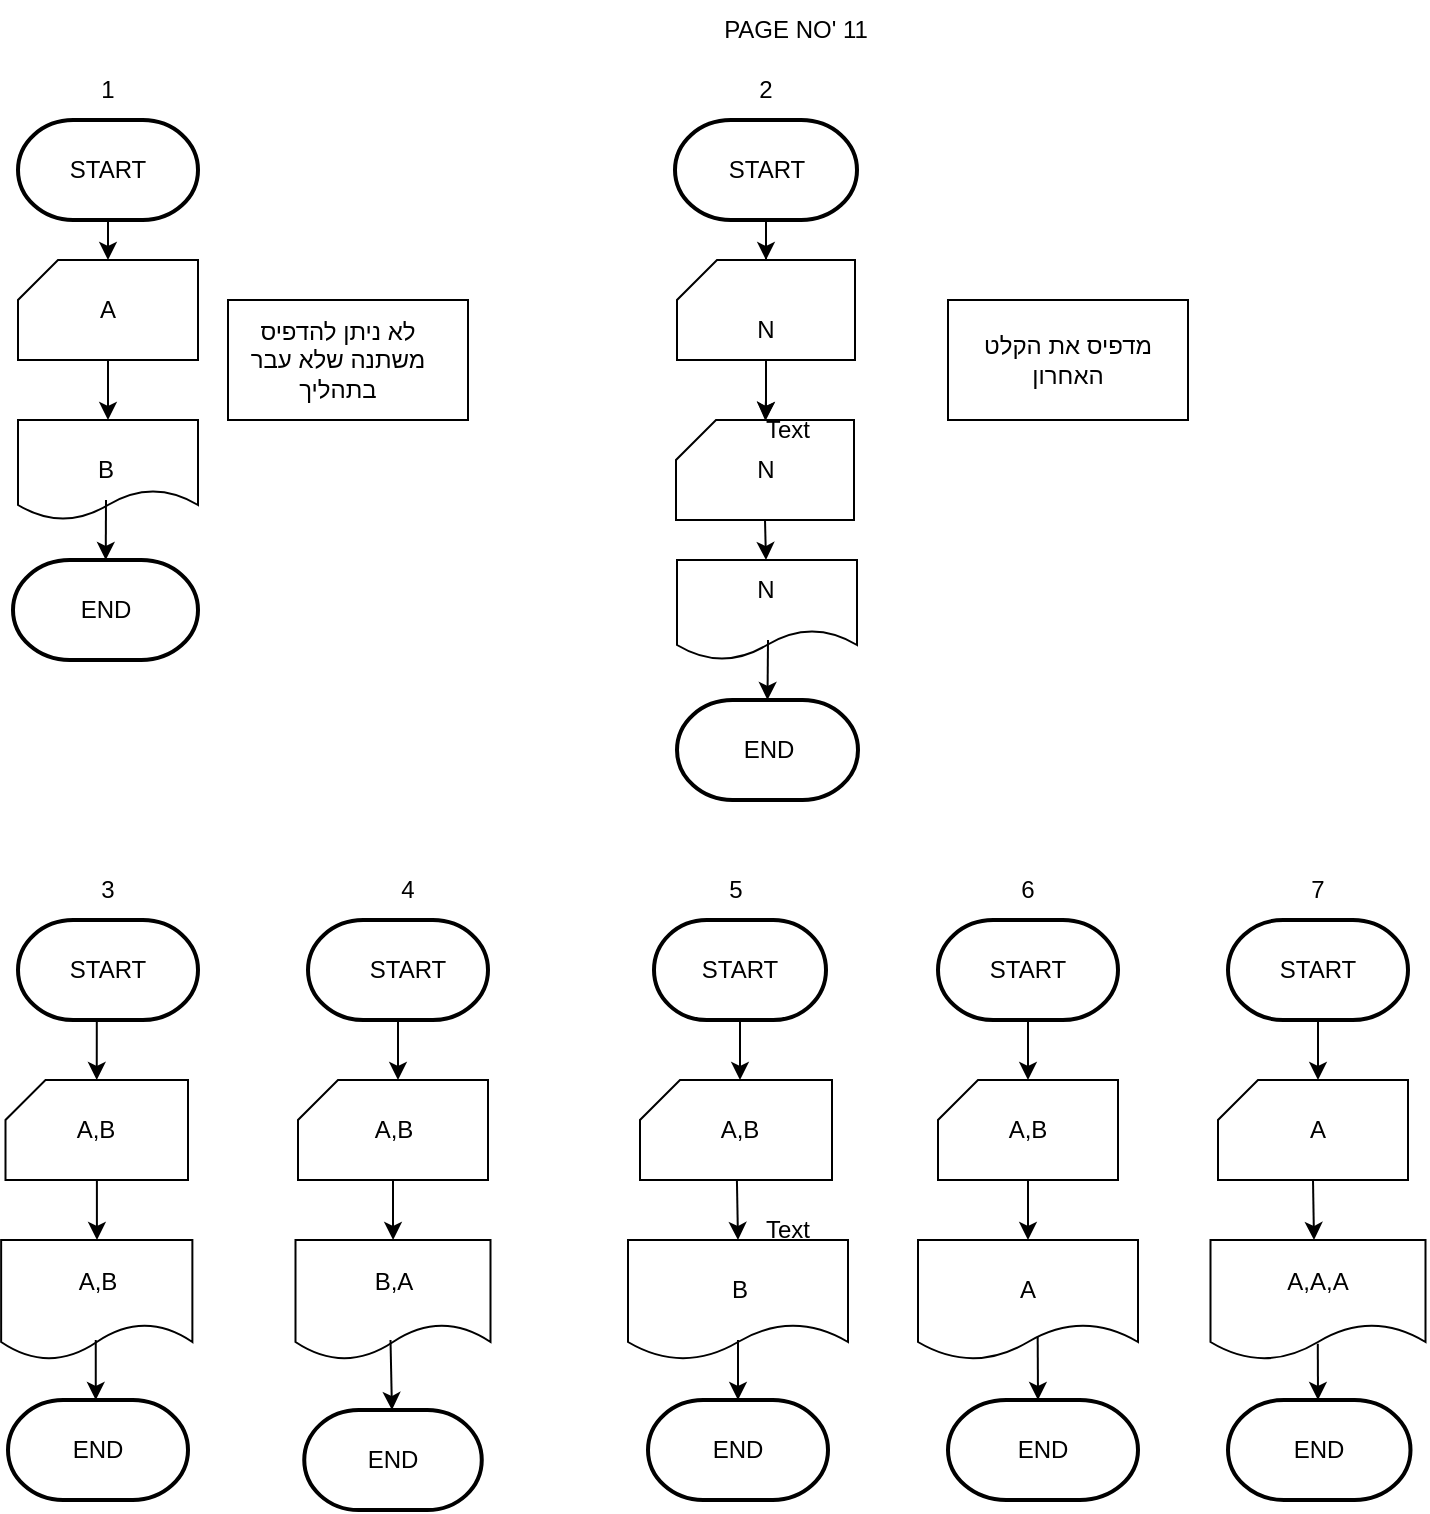 <mxfile version="23.1.5" type="device" pages="3">
  <diagram name="‫עמוד-1‬" id="QNgHDfVK8l5VIxsAfL9u">
    <mxGraphModel dx="871" dy="436" grid="1" gridSize="10" guides="1" tooltips="1" connect="1" arrows="1" fold="1" page="1" pageScale="1" pageWidth="827" pageHeight="1169" math="0" shadow="0">
      <root>
        <mxCell id="0" />
        <mxCell id="1" parent="0" />
        <mxCell id="CfhLjTy5b4d9MJaxwiPf-1" value="START" style="strokeWidth=2;html=1;shape=mxgraph.flowchart.terminator;whiteSpace=wrap;" parent="1" vertex="1">
          <mxGeometry x="25" y="70" width="90" height="50" as="geometry" />
        </mxCell>
        <mxCell id="CfhLjTy5b4d9MJaxwiPf-2" value="" style="verticalLabelPosition=bottom;verticalAlign=top;html=1;shape=card;whiteSpace=wrap;size=20;arcSize=12;" parent="1" vertex="1">
          <mxGeometry x="25" y="140" width="90" height="50" as="geometry" />
        </mxCell>
        <mxCell id="CfhLjTy5b4d9MJaxwiPf-4" value="A" style="text;html=1;align=center;verticalAlign=middle;whiteSpace=wrap;rounded=0;" parent="1" vertex="1">
          <mxGeometry x="40" y="150" width="60" height="30" as="geometry" />
        </mxCell>
        <mxCell id="CfhLjTy5b4d9MJaxwiPf-5" value="PAGE NO&#39; 11" style="text;html=1;align=center;verticalAlign=middle;whiteSpace=wrap;rounded=0;" parent="1" vertex="1">
          <mxGeometry x="369" y="10" width="90" height="30" as="geometry" />
        </mxCell>
        <mxCell id="CfhLjTy5b4d9MJaxwiPf-6" value="1" style="text;html=1;align=center;verticalAlign=middle;whiteSpace=wrap;rounded=0;" parent="1" vertex="1">
          <mxGeometry x="40" y="40" width="60" height="30" as="geometry" />
        </mxCell>
        <mxCell id="CfhLjTy5b4d9MJaxwiPf-11" value="B" style="text;html=1;align=center;verticalAlign=middle;whiteSpace=wrap;rounded=0;" parent="1" vertex="1">
          <mxGeometry x="40" y="230" width="60" height="30" as="geometry" />
        </mxCell>
        <mxCell id="CfhLjTy5b4d9MJaxwiPf-12" value="" style="strokeWidth=2;html=1;shape=mxgraph.flowchart.terminator;whiteSpace=wrap;" parent="1" vertex="1">
          <mxGeometry x="22.5" y="290" width="92.5" height="50" as="geometry" />
        </mxCell>
        <mxCell id="CfhLjTy5b4d9MJaxwiPf-13" value="END" style="text;html=1;align=center;verticalAlign=middle;whiteSpace=wrap;rounded=0;" parent="1" vertex="1">
          <mxGeometry x="38.75" y="300" width="60" height="30" as="geometry" />
        </mxCell>
        <mxCell id="CfhLjTy5b4d9MJaxwiPf-19" value="" style="shape=document;whiteSpace=wrap;html=1;boundedLbl=1;" parent="1" vertex="1">
          <mxGeometry x="25" y="220" width="90" height="50" as="geometry" />
        </mxCell>
        <mxCell id="CfhLjTy5b4d9MJaxwiPf-22" value="B" style="text;html=1;align=center;verticalAlign=middle;whiteSpace=wrap;rounded=0;" parent="1" vertex="1">
          <mxGeometry x="38.75" y="230" width="60" height="30" as="geometry" />
        </mxCell>
        <mxCell id="CfhLjTy5b4d9MJaxwiPf-23" value="" style="rounded=0;whiteSpace=wrap;html=1;" parent="1" vertex="1">
          <mxGeometry x="130" y="160" width="120" height="60" as="geometry" />
        </mxCell>
        <mxCell id="CfhLjTy5b4d9MJaxwiPf-24" value="לא ניתן להדפיס משתנה שלא עבר בתהליך" style="text;html=1;align=center;verticalAlign=middle;whiteSpace=wrap;rounded=0;" parent="1" vertex="1">
          <mxGeometry x="130" y="160" width="110" height="60" as="geometry" />
        </mxCell>
        <mxCell id="CfhLjTy5b4d9MJaxwiPf-25" value="2" style="text;html=1;align=center;verticalAlign=middle;whiteSpace=wrap;rounded=0;" parent="1" vertex="1">
          <mxGeometry x="369" y="40" width="60" height="30" as="geometry" />
        </mxCell>
        <mxCell id="CfhLjTy5b4d9MJaxwiPf-27" style="edgeStyle=orthogonalEdgeStyle;rounded=0;orthogonalLoop=1;jettySize=auto;html=1;exitX=0.5;exitY=1;exitDx=0;exitDy=0;exitPerimeter=0;" parent="1" source="CfhLjTy5b4d9MJaxwiPf-26" target="CfhLjTy5b4d9MJaxwiPf-28" edge="1">
          <mxGeometry relative="1" as="geometry">
            <mxPoint x="399" y="140" as="targetPoint" />
          </mxGeometry>
        </mxCell>
        <mxCell id="CfhLjTy5b4d9MJaxwiPf-26" value="START" style="strokeWidth=2;html=1;shape=mxgraph.flowchart.terminator;whiteSpace=wrap;" parent="1" vertex="1">
          <mxGeometry x="353.5" y="70" width="91" height="50" as="geometry" />
        </mxCell>
        <mxCell id="CfhLjTy5b4d9MJaxwiPf-31" style="edgeStyle=orthogonalEdgeStyle;rounded=0;orthogonalLoop=1;jettySize=auto;html=1;exitX=0.5;exitY=1;exitDx=0;exitDy=0;exitPerimeter=0;" parent="1" source="CfhLjTy5b4d9MJaxwiPf-28" edge="1">
          <mxGeometry relative="1" as="geometry">
            <mxPoint x="399" y="220" as="targetPoint" />
          </mxGeometry>
        </mxCell>
        <mxCell id="CfhLjTy5b4d9MJaxwiPf-33" value="" style="edgeStyle=orthogonalEdgeStyle;rounded=0;orthogonalLoop=1;jettySize=auto;html=1;" parent="1" source="CfhLjTy5b4d9MJaxwiPf-28" target="CfhLjTy5b4d9MJaxwiPf-32" edge="1">
          <mxGeometry relative="1" as="geometry" />
        </mxCell>
        <mxCell id="CfhLjTy5b4d9MJaxwiPf-28" value="" style="verticalLabelPosition=bottom;verticalAlign=top;html=1;shape=card;whiteSpace=wrap;size=20;arcSize=12;" parent="1" vertex="1">
          <mxGeometry x="354.5" y="140" width="89" height="50" as="geometry" />
        </mxCell>
        <mxCell id="CfhLjTy5b4d9MJaxwiPf-30" value="N" style="text;html=1;align=center;verticalAlign=middle;whiteSpace=wrap;rounded=0;" parent="1" vertex="1">
          <mxGeometry x="369" y="160" width="60" height="30" as="geometry" />
        </mxCell>
        <mxCell id="CfhLjTy5b4d9MJaxwiPf-37" style="edgeStyle=orthogonalEdgeStyle;rounded=0;orthogonalLoop=1;jettySize=auto;html=1;exitX=0.5;exitY=1;exitDx=0;exitDy=0;exitPerimeter=0;" parent="1" source="CfhLjTy5b4d9MJaxwiPf-32" edge="1">
          <mxGeometry relative="1" as="geometry">
            <mxPoint x="399" y="290" as="targetPoint" />
          </mxGeometry>
        </mxCell>
        <mxCell id="CfhLjTy5b4d9MJaxwiPf-32" value="" style="verticalLabelPosition=bottom;verticalAlign=top;html=1;shape=card;whiteSpace=wrap;size=20;arcSize=12;" parent="1" vertex="1">
          <mxGeometry x="354" y="220" width="89" height="50" as="geometry" />
        </mxCell>
        <mxCell id="CfhLjTy5b4d9MJaxwiPf-35" value="N" style="text;html=1;align=center;verticalAlign=middle;whiteSpace=wrap;rounded=0;" parent="1" vertex="1">
          <mxGeometry x="369" y="230" width="60" height="30" as="geometry" />
        </mxCell>
        <mxCell id="CfhLjTy5b4d9MJaxwiPf-38" value="" style="shape=document;whiteSpace=wrap;html=1;boundedLbl=1;" parent="1" vertex="1">
          <mxGeometry x="354.5" y="290" width="90" height="50" as="geometry" />
        </mxCell>
        <mxCell id="CfhLjTy5b4d9MJaxwiPf-39" value="N" style="text;html=1;align=center;verticalAlign=middle;whiteSpace=wrap;rounded=0;" parent="1" vertex="1">
          <mxGeometry x="368.5" y="290" width="60" height="30" as="geometry" />
        </mxCell>
        <mxCell id="CfhLjTy5b4d9MJaxwiPf-40" value="END" style="strokeWidth=2;html=1;shape=mxgraph.flowchart.terminator;whiteSpace=wrap;" parent="1" vertex="1">
          <mxGeometry x="354.5" y="360" width="90.5" height="50" as="geometry" />
        </mxCell>
        <mxCell id="CfhLjTy5b4d9MJaxwiPf-41" value="Text" style="text;html=1;align=center;verticalAlign=middle;whiteSpace=wrap;rounded=0;" parent="1" vertex="1">
          <mxGeometry x="380" y="210" width="60" height="30" as="geometry" />
        </mxCell>
        <mxCell id="CfhLjTy5b4d9MJaxwiPf-42" value="" style="endArrow=classic;html=1;rounded=0;entryX=0.5;entryY=0;entryDx=0;entryDy=0;entryPerimeter=0;" parent="1" target="CfhLjTy5b4d9MJaxwiPf-40" edge="1">
          <mxGeometry width="50" height="50" relative="1" as="geometry">
            <mxPoint x="400" y="330" as="sourcePoint" />
            <mxPoint x="450" y="280" as="targetPoint" />
          </mxGeometry>
        </mxCell>
        <mxCell id="CfhLjTy5b4d9MJaxwiPf-43" value="מדפיס את הקלט האחרון" style="rounded=0;whiteSpace=wrap;html=1;" parent="1" vertex="1">
          <mxGeometry x="490" y="160" width="120" height="60" as="geometry" />
        </mxCell>
        <mxCell id="CfhLjTy5b4d9MJaxwiPf-45" value="3" style="text;html=1;align=center;verticalAlign=middle;whiteSpace=wrap;rounded=0;" parent="1" vertex="1">
          <mxGeometry x="40" y="440" width="60" height="30" as="geometry" />
        </mxCell>
        <mxCell id="CfhLjTy5b4d9MJaxwiPf-46" value="START" style="strokeWidth=2;html=1;shape=mxgraph.flowchart.terminator;whiteSpace=wrap;" parent="1" vertex="1">
          <mxGeometry x="25" y="470" width="90" height="50" as="geometry" />
        </mxCell>
        <mxCell id="CfhLjTy5b4d9MJaxwiPf-49" value="" style="edgeStyle=orthogonalEdgeStyle;rounded=0;orthogonalLoop=1;jettySize=auto;html=1;" parent="1" source="CfhLjTy5b4d9MJaxwiPf-47" edge="1">
          <mxGeometry relative="1" as="geometry">
            <mxPoint x="64.5" y="630" as="targetPoint" />
          </mxGeometry>
        </mxCell>
        <mxCell id="CfhLjTy5b4d9MJaxwiPf-47" value="" style="verticalLabelPosition=bottom;verticalAlign=top;html=1;shape=card;whiteSpace=wrap;size=20;arcSize=12;" parent="1" vertex="1">
          <mxGeometry x="18.75" y="550" width="91.25" height="50" as="geometry" />
        </mxCell>
        <mxCell id="CfhLjTy5b4d9MJaxwiPf-52" style="edgeStyle=orthogonalEdgeStyle;rounded=0;orthogonalLoop=1;jettySize=auto;html=1;exitX=0.5;exitY=1;exitDx=0;exitDy=0;exitPerimeter=0;entryX=0.5;entryY=0;entryDx=0;entryDy=0;entryPerimeter=0;" parent="1" source="CfhLjTy5b4d9MJaxwiPf-46" target="CfhLjTy5b4d9MJaxwiPf-47" edge="1">
          <mxGeometry relative="1" as="geometry" />
        </mxCell>
        <mxCell id="CfhLjTy5b4d9MJaxwiPf-53" value="A,B" style="text;html=1;align=center;verticalAlign=middle;whiteSpace=wrap;rounded=0;" parent="1" vertex="1">
          <mxGeometry x="34.38" y="560" width="60" height="30" as="geometry" />
        </mxCell>
        <mxCell id="CfhLjTy5b4d9MJaxwiPf-56" value="A,B" style="shape=document;whiteSpace=wrap;html=1;boundedLbl=1;" parent="1" vertex="1">
          <mxGeometry x="16.57" y="630" width="95.62" height="60" as="geometry" />
        </mxCell>
        <mxCell id="CfhLjTy5b4d9MJaxwiPf-57" value="" style="endArrow=classic;html=1;rounded=0;" parent="1" edge="1">
          <mxGeometry width="50" height="50" relative="1" as="geometry">
            <mxPoint x="63.88" y="680" as="sourcePoint" />
            <mxPoint x="63.88" y="710" as="targetPoint" />
          </mxGeometry>
        </mxCell>
        <mxCell id="CfhLjTy5b4d9MJaxwiPf-58" value="" style="strokeWidth=2;html=1;shape=mxgraph.flowchart.terminator;whiteSpace=wrap;" parent="1" vertex="1">
          <mxGeometry x="20" y="710" width="90" height="50" as="geometry" />
        </mxCell>
        <mxCell id="CfhLjTy5b4d9MJaxwiPf-59" value="END" style="text;html=1;align=center;verticalAlign=middle;whiteSpace=wrap;rounded=0;" parent="1" vertex="1">
          <mxGeometry x="35.0" y="720" width="60" height="30" as="geometry" />
        </mxCell>
        <mxCell id="CfhLjTy5b4d9MJaxwiPf-74" value="4" style="text;html=1;align=center;verticalAlign=middle;whiteSpace=wrap;rounded=0;" parent="1" vertex="1">
          <mxGeometry x="190" y="440" width="60" height="30" as="geometry" />
        </mxCell>
        <mxCell id="CfhLjTy5b4d9MJaxwiPf-77" style="edgeStyle=orthogonalEdgeStyle;rounded=0;orthogonalLoop=1;jettySize=auto;html=1;exitX=0.5;exitY=1;exitDx=0;exitDy=0;exitPerimeter=0;" parent="1" source="CfhLjTy5b4d9MJaxwiPf-75" edge="1">
          <mxGeometry relative="1" as="geometry">
            <mxPoint x="215" y="550" as="targetPoint" />
          </mxGeometry>
        </mxCell>
        <mxCell id="CfhLjTy5b4d9MJaxwiPf-75" value="" style="strokeWidth=2;html=1;shape=mxgraph.flowchart.terminator;whiteSpace=wrap;" parent="1" vertex="1">
          <mxGeometry x="170" y="470" width="90" height="50" as="geometry" />
        </mxCell>
        <mxCell id="CfhLjTy5b4d9MJaxwiPf-76" value="START" style="text;html=1;align=center;verticalAlign=middle;whiteSpace=wrap;rounded=0;" parent="1" vertex="1">
          <mxGeometry x="190" y="480" width="60" height="30" as="geometry" />
        </mxCell>
        <mxCell id="CfhLjTy5b4d9MJaxwiPf-80" style="edgeStyle=orthogonalEdgeStyle;rounded=0;orthogonalLoop=1;jettySize=auto;html=1;exitX=0.5;exitY=1;exitDx=0;exitDy=0;exitPerimeter=0;" parent="1" source="CfhLjTy5b4d9MJaxwiPf-78" target="CfhLjTy5b4d9MJaxwiPf-81" edge="1">
          <mxGeometry relative="1" as="geometry">
            <mxPoint x="213" y="630" as="targetPoint" />
          </mxGeometry>
        </mxCell>
        <mxCell id="CfhLjTy5b4d9MJaxwiPf-78" value="" style="verticalLabelPosition=bottom;verticalAlign=top;html=1;shape=card;whiteSpace=wrap;size=20;arcSize=12;" parent="1" vertex="1">
          <mxGeometry x="165" y="550" width="95" height="50" as="geometry" />
        </mxCell>
        <mxCell id="CfhLjTy5b4d9MJaxwiPf-79" value="A,B" style="text;html=1;align=center;verticalAlign=middle;whiteSpace=wrap;rounded=0;" parent="1" vertex="1">
          <mxGeometry x="182.5" y="560" width="60" height="30" as="geometry" />
        </mxCell>
        <mxCell id="CfhLjTy5b4d9MJaxwiPf-81" value="B,A" style="shape=document;whiteSpace=wrap;html=1;boundedLbl=1;" parent="1" vertex="1">
          <mxGeometry x="163.75" y="630" width="97.5" height="60" as="geometry" />
        </mxCell>
        <mxCell id="CfhLjTy5b4d9MJaxwiPf-82" value="" style="endArrow=classic;html=1;rounded=0;" parent="1" target="CfhLjTy5b4d9MJaxwiPf-83" edge="1">
          <mxGeometry width="50" height="50" relative="1" as="geometry">
            <mxPoint x="211.25" y="680" as="sourcePoint" />
            <mxPoint x="211" y="710" as="targetPoint" />
          </mxGeometry>
        </mxCell>
        <mxCell id="CfhLjTy5b4d9MJaxwiPf-83" value="END" style="strokeWidth=2;html=1;shape=mxgraph.flowchart.terminator;whiteSpace=wrap;" parent="1" vertex="1">
          <mxGeometry x="168.13" y="715" width="88.75" height="50" as="geometry" />
        </mxCell>
        <mxCell id="CfhLjTy5b4d9MJaxwiPf-84" value="5" style="text;html=1;align=center;verticalAlign=middle;whiteSpace=wrap;rounded=0;" parent="1" vertex="1">
          <mxGeometry x="354" y="440" width="60" height="30" as="geometry" />
        </mxCell>
        <mxCell id="CfhLjTy5b4d9MJaxwiPf-86" style="edgeStyle=orthogonalEdgeStyle;rounded=0;orthogonalLoop=1;jettySize=auto;html=1;exitX=0.5;exitY=1;exitDx=0;exitDy=0;exitPerimeter=0;" parent="1" source="CfhLjTy5b4d9MJaxwiPf-85" edge="1">
          <mxGeometry relative="1" as="geometry">
            <mxPoint x="386" y="550" as="targetPoint" />
          </mxGeometry>
        </mxCell>
        <mxCell id="CfhLjTy5b4d9MJaxwiPf-85" value="START" style="strokeWidth=2;html=1;shape=mxgraph.flowchart.terminator;whiteSpace=wrap;" parent="1" vertex="1">
          <mxGeometry x="343" y="470" width="86" height="50" as="geometry" />
        </mxCell>
        <mxCell id="CfhLjTy5b4d9MJaxwiPf-87" value="" style="verticalLabelPosition=bottom;verticalAlign=top;html=1;shape=card;whiteSpace=wrap;size=20;arcSize=12;" parent="1" vertex="1">
          <mxGeometry x="336" y="550" width="96" height="50" as="geometry" />
        </mxCell>
        <mxCell id="CfhLjTy5b4d9MJaxwiPf-88" value="A,B" style="text;html=1;align=center;verticalAlign=middle;whiteSpace=wrap;rounded=0;" parent="1" vertex="1">
          <mxGeometry x="356" y="560" width="60" height="30" as="geometry" />
        </mxCell>
        <mxCell id="CfhLjTy5b4d9MJaxwiPf-90" value="" style="shape=document;whiteSpace=wrap;html=1;boundedLbl=1;" parent="1" vertex="1">
          <mxGeometry x="330" y="630" width="110" height="60" as="geometry" />
        </mxCell>
        <mxCell id="CfhLjTy5b4d9MJaxwiPf-91" value="B" style="text;html=1;align=center;verticalAlign=middle;whiteSpace=wrap;rounded=0;" parent="1" vertex="1">
          <mxGeometry x="356" y="640" width="60" height="30" as="geometry" />
        </mxCell>
        <mxCell id="CfhLjTy5b4d9MJaxwiPf-92" value="END" style="strokeWidth=2;html=1;shape=mxgraph.flowchart.terminator;whiteSpace=wrap;" parent="1" vertex="1">
          <mxGeometry x="340" y="710" width="90" height="50" as="geometry" />
        </mxCell>
        <mxCell id="CfhLjTy5b4d9MJaxwiPf-93" value="" style="endArrow=classic;html=1;rounded=0;entryX=0.5;entryY=0;entryDx=0;entryDy=0;" parent="1" source="CfhLjTy5b4d9MJaxwiPf-87" target="CfhLjTy5b4d9MJaxwiPf-90" edge="1">
          <mxGeometry width="50" height="50" relative="1" as="geometry">
            <mxPoint x="384" y="600" as="sourcePoint" />
            <mxPoint x="440" y="600" as="targetPoint" />
          </mxGeometry>
        </mxCell>
        <mxCell id="CfhLjTy5b4d9MJaxwiPf-94" value="" style="endArrow=classic;html=1;rounded=0;entryX=0.5;entryY=0;entryDx=0;entryDy=0;entryPerimeter=0;" parent="1" target="CfhLjTy5b4d9MJaxwiPf-92" edge="1">
          <mxGeometry width="50" height="50" relative="1" as="geometry">
            <mxPoint x="385" y="680" as="sourcePoint" />
            <mxPoint x="435" y="630" as="targetPoint" />
          </mxGeometry>
        </mxCell>
        <mxCell id="CfhLjTy5b4d9MJaxwiPf-95" value="6" style="text;html=1;align=center;verticalAlign=middle;whiteSpace=wrap;rounded=0;" parent="1" vertex="1">
          <mxGeometry x="500" y="440" width="60" height="30" as="geometry" />
        </mxCell>
        <mxCell id="CfhLjTy5b4d9MJaxwiPf-97" style="edgeStyle=orthogonalEdgeStyle;rounded=0;orthogonalLoop=1;jettySize=auto;html=1;exitX=0.5;exitY=1;exitDx=0;exitDy=0;exitPerimeter=0;" parent="1" source="CfhLjTy5b4d9MJaxwiPf-96" target="CfhLjTy5b4d9MJaxwiPf-98" edge="1">
          <mxGeometry relative="1" as="geometry">
            <mxPoint x="530" y="550" as="targetPoint" />
          </mxGeometry>
        </mxCell>
        <mxCell id="CfhLjTy5b4d9MJaxwiPf-96" value="START" style="strokeWidth=2;html=1;shape=mxgraph.flowchart.terminator;whiteSpace=wrap;" parent="1" vertex="1">
          <mxGeometry x="485" y="470" width="90" height="50" as="geometry" />
        </mxCell>
        <mxCell id="CfhLjTy5b4d9MJaxwiPf-100" style="edgeStyle=orthogonalEdgeStyle;rounded=0;orthogonalLoop=1;jettySize=auto;html=1;exitX=0.5;exitY=1;exitDx=0;exitDy=0;exitPerimeter=0;" parent="1" source="CfhLjTy5b4d9MJaxwiPf-98" target="CfhLjTy5b4d9MJaxwiPf-101" edge="1">
          <mxGeometry relative="1" as="geometry">
            <mxPoint x="530" y="630" as="targetPoint" />
          </mxGeometry>
        </mxCell>
        <mxCell id="CfhLjTy5b4d9MJaxwiPf-98" value="" style="verticalLabelPosition=bottom;verticalAlign=top;html=1;shape=card;whiteSpace=wrap;size=20;arcSize=12;" parent="1" vertex="1">
          <mxGeometry x="485" y="550" width="90" height="50" as="geometry" />
        </mxCell>
        <mxCell id="CfhLjTy5b4d9MJaxwiPf-99" value="A,B" style="text;html=1;align=center;verticalAlign=middle;whiteSpace=wrap;rounded=0;" parent="1" vertex="1">
          <mxGeometry x="500" y="560" width="60" height="30" as="geometry" />
        </mxCell>
        <mxCell id="CfhLjTy5b4d9MJaxwiPf-101" value="" style="shape=document;whiteSpace=wrap;html=1;boundedLbl=1;" parent="1" vertex="1">
          <mxGeometry x="475" y="630" width="110" height="60" as="geometry" />
        </mxCell>
        <mxCell id="CfhLjTy5b4d9MJaxwiPf-102" value="A" style="text;html=1;align=center;verticalAlign=middle;whiteSpace=wrap;rounded=0;" parent="1" vertex="1">
          <mxGeometry x="500" y="640" width="60" height="30" as="geometry" />
        </mxCell>
        <mxCell id="CfhLjTy5b4d9MJaxwiPf-103" value="" style="endArrow=classic;html=1;rounded=0;exitX=0.544;exitY=0.807;exitDx=0;exitDy=0;exitPerimeter=0;" parent="1" source="CfhLjTy5b4d9MJaxwiPf-101" edge="1">
          <mxGeometry width="50" height="50" relative="1" as="geometry">
            <mxPoint x="390" y="650" as="sourcePoint" />
            <mxPoint x="535" y="710" as="targetPoint" />
          </mxGeometry>
        </mxCell>
        <mxCell id="CfhLjTy5b4d9MJaxwiPf-105" value="END" style="strokeWidth=2;html=1;shape=mxgraph.flowchart.terminator;whiteSpace=wrap;" parent="1" vertex="1">
          <mxGeometry x="490" y="710" width="95" height="50" as="geometry" />
        </mxCell>
        <mxCell id="CfhLjTy5b4d9MJaxwiPf-109" style="edgeStyle=orthogonalEdgeStyle;rounded=0;orthogonalLoop=1;jettySize=auto;html=1;exitX=0.5;exitY=1;exitDx=0;exitDy=0;exitPerimeter=0;" parent="1" source="CfhLjTy5b4d9MJaxwiPf-107" edge="1">
          <mxGeometry relative="1" as="geometry">
            <mxPoint x="675" y="550" as="targetPoint" />
          </mxGeometry>
        </mxCell>
        <mxCell id="CfhLjTy5b4d9MJaxwiPf-107" value="START" style="strokeWidth=2;html=1;shape=mxgraph.flowchart.terminator;whiteSpace=wrap;" parent="1" vertex="1">
          <mxGeometry x="630" y="470" width="90" height="50" as="geometry" />
        </mxCell>
        <mxCell id="CfhLjTy5b4d9MJaxwiPf-108" value="7" style="text;html=1;align=center;verticalAlign=middle;whiteSpace=wrap;rounded=0;" parent="1" vertex="1">
          <mxGeometry x="645" y="440" width="60" height="30" as="geometry" />
        </mxCell>
        <mxCell id="CfhLjTy5b4d9MJaxwiPf-115" style="edgeStyle=orthogonalEdgeStyle;rounded=0;orthogonalLoop=1;jettySize=auto;html=1;exitX=0.5;exitY=1;exitDx=0;exitDy=0;exitPerimeter=0;" parent="1" source="CfhLjTy5b4d9MJaxwiPf-113" edge="1">
          <mxGeometry relative="1" as="geometry">
            <mxPoint x="673" y="630" as="targetPoint" />
          </mxGeometry>
        </mxCell>
        <mxCell id="CfhLjTy5b4d9MJaxwiPf-113" value="" style="verticalLabelPosition=bottom;verticalAlign=top;html=1;shape=card;whiteSpace=wrap;size=20;arcSize=12;" parent="1" vertex="1">
          <mxGeometry x="625" y="550" width="95" height="50" as="geometry" />
        </mxCell>
        <mxCell id="CfhLjTy5b4d9MJaxwiPf-114" value="A" style="text;html=1;align=center;verticalAlign=middle;whiteSpace=wrap;rounded=0;" parent="1" vertex="1">
          <mxGeometry x="645" y="560" width="60" height="30" as="geometry" />
        </mxCell>
        <mxCell id="CfhLjTy5b4d9MJaxwiPf-116" value="A,A,A" style="shape=document;whiteSpace=wrap;html=1;boundedLbl=1;" parent="1" vertex="1">
          <mxGeometry x="621.25" y="630" width="107.5" height="60" as="geometry" />
        </mxCell>
        <mxCell id="CfhLjTy5b4d9MJaxwiPf-117" value="Text" style="text;html=1;align=center;verticalAlign=middle;whiteSpace=wrap;rounded=0;" parent="1" vertex="1">
          <mxGeometry x="380" y="610" width="60" height="30" as="geometry" />
        </mxCell>
        <mxCell id="CfhLjTy5b4d9MJaxwiPf-118" value="" style="endArrow=classic;html=1;rounded=0;exitX=0.499;exitY=0.865;exitDx=0;exitDy=0;exitPerimeter=0;" parent="1" source="CfhLjTy5b4d9MJaxwiPf-116" edge="1">
          <mxGeometry width="50" height="50" relative="1" as="geometry">
            <mxPoint x="390" y="650" as="sourcePoint" />
            <mxPoint x="675" y="710" as="targetPoint" />
          </mxGeometry>
        </mxCell>
        <mxCell id="CfhLjTy5b4d9MJaxwiPf-119" value="END" style="strokeWidth=2;html=1;shape=mxgraph.flowchart.terminator;whiteSpace=wrap;" parent="1" vertex="1">
          <mxGeometry x="630" y="710" width="91.25" height="50" as="geometry" />
        </mxCell>
        <mxCell id="ee80F3CgCBidn6DjB3OU-1" value="" style="endArrow=classic;html=1;rounded=0;" edge="1" parent="1" source="CfhLjTy5b4d9MJaxwiPf-1" target="CfhLjTy5b4d9MJaxwiPf-2">
          <mxGeometry width="50" height="50" relative="1" as="geometry">
            <mxPoint x="390" y="220" as="sourcePoint" />
            <mxPoint x="440" y="170" as="targetPoint" />
          </mxGeometry>
        </mxCell>
        <mxCell id="ee80F3CgCBidn6DjB3OU-4" value="" style="endArrow=classic;html=1;rounded=0;" edge="1" parent="1" source="CfhLjTy5b4d9MJaxwiPf-2" target="CfhLjTy5b4d9MJaxwiPf-19">
          <mxGeometry width="50" height="50" relative="1" as="geometry">
            <mxPoint x="390" y="220" as="sourcePoint" />
            <mxPoint x="440" y="170" as="targetPoint" />
          </mxGeometry>
        </mxCell>
        <mxCell id="ee80F3CgCBidn6DjB3OU-6" value="" style="endArrow=classic;html=1;rounded=0;" edge="1" parent="1" target="CfhLjTy5b4d9MJaxwiPf-12">
          <mxGeometry width="50" height="50" relative="1" as="geometry">
            <mxPoint x="69" y="260" as="sourcePoint" />
            <mxPoint x="440" y="170" as="targetPoint" />
          </mxGeometry>
        </mxCell>
      </root>
    </mxGraphModel>
  </diagram>
  <diagram id="uV_YMEbHDKXRMT7nJXKP" name="‫עמוד-2‬">
    <mxGraphModel dx="871" dy="436" grid="1" gridSize="10" guides="1" tooltips="1" connect="1" arrows="1" fold="1" page="1" pageScale="1" pageWidth="827" pageHeight="1169" math="0" shadow="0">
      <root>
        <mxCell id="0" />
        <mxCell id="1" parent="0" />
        <mxCell id="cXaQnSgtoHKSE0AknKmq-1" value="PAGE NO&#39; 15" style="text;html=1;align=center;verticalAlign=middle;whiteSpace=wrap;rounded=0;" parent="1" vertex="1">
          <mxGeometry x="374" y="30" width="80" height="30" as="geometry" />
        </mxCell>
        <mxCell id="oTp9W7l6kTbJGWgjn8yR-1" value="1" style="text;html=1;align=center;verticalAlign=middle;whiteSpace=wrap;rounded=0;" parent="1" vertex="1">
          <mxGeometry x="80" y="60" width="60" height="30" as="geometry" />
        </mxCell>
        <mxCell id="0aYQAKh68j2C9PB4Z18_-2" value="" style="edgeStyle=orthogonalEdgeStyle;rounded=0;orthogonalLoop=1;jettySize=auto;html=1;" parent="1" source="nCOm49-h8c2IlAJbgfXY-1" target="0aYQAKh68j2C9PB4Z18_-1" edge="1">
          <mxGeometry relative="1" as="geometry" />
        </mxCell>
        <mxCell id="nCOm49-h8c2IlAJbgfXY-1" value="START" style="strokeWidth=2;html=1;shape=mxgraph.flowchart.terminator;whiteSpace=wrap;" parent="1" vertex="1">
          <mxGeometry x="66.1" y="100" width="87.81" height="50" as="geometry" />
        </mxCell>
        <mxCell id="EH2s6_TVMV3NRDHG5zjl-1" style="edgeStyle=orthogonalEdgeStyle;rounded=0;orthogonalLoop=1;jettySize=auto;html=1;exitX=0.5;exitY=1;exitDx=0;exitDy=0;exitPerimeter=0;" parent="1" source="0aYQAKh68j2C9PB4Z18_-1" target="EH2s6_TVMV3NRDHG5zjl-2" edge="1">
          <mxGeometry relative="1" as="geometry">
            <mxPoint x="110" y="270" as="targetPoint" />
          </mxGeometry>
        </mxCell>
        <mxCell id="0aYQAKh68j2C9PB4Z18_-1" value="" style="verticalLabelPosition=bottom;verticalAlign=top;html=1;shape=card;whiteSpace=wrap;size=20;arcSize=12;" parent="1" vertex="1">
          <mxGeometry x="60" y="180" width="100" height="60" as="geometry" />
        </mxCell>
        <mxCell id="clVH6A9qaju3F2YY76yI-1" value="A,B,C" style="text;html=1;align=center;verticalAlign=middle;whiteSpace=wrap;rounded=0;" parent="1" vertex="1">
          <mxGeometry x="80.01" y="195" width="60" height="30" as="geometry" />
        </mxCell>
        <mxCell id="EH2s6_TVMV3NRDHG5zjl-3" style="edgeStyle=orthogonalEdgeStyle;rounded=0;orthogonalLoop=1;jettySize=auto;html=1;exitX=0.5;exitY=1;exitDx=0;exitDy=0;" parent="1" source="EH2s6_TVMV3NRDHG5zjl-2" target="EH2s6_TVMV3NRDHG5zjl-4" edge="1">
          <mxGeometry relative="1" as="geometry">
            <mxPoint x="110" y="350" as="targetPoint" />
            <Array as="points">
              <mxPoint x="110" y="350" />
              <mxPoint x="110" y="350" />
            </Array>
          </mxGeometry>
        </mxCell>
        <mxCell id="EH2s6_TVMV3NRDHG5zjl-2" value="sum=a+b+c" style="rounded=0;whiteSpace=wrap;html=1;" parent="1" vertex="1">
          <mxGeometry x="55.01" y="270" width="110" height="50" as="geometry" />
        </mxCell>
        <mxCell id="EH2s6_TVMV3NRDHG5zjl-5" style="edgeStyle=orthogonalEdgeStyle;rounded=0;orthogonalLoop=1;jettySize=auto;html=1;exitX=0.5;exitY=1;exitDx=0;exitDy=0;" parent="1" source="EH2s6_TVMV3NRDHG5zjl-4" edge="1">
          <mxGeometry relative="1" as="geometry">
            <mxPoint x="108" y="440" as="targetPoint" />
            <Array as="points">
              <mxPoint x="108" y="430" />
              <mxPoint x="108" y="430" />
            </Array>
          </mxGeometry>
        </mxCell>
        <mxCell id="EH2s6_TVMV3NRDHG5zjl-4" value="average=sum/3" style="rounded=0;whiteSpace=wrap;html=1;" parent="1" vertex="1">
          <mxGeometry x="50" y="360" width="115.01" height="50" as="geometry" />
        </mxCell>
        <mxCell id="EH2s6_TVMV3NRDHG5zjl-8" value="" style="edgeStyle=orthogonalEdgeStyle;rounded=0;orthogonalLoop=1;jettySize=auto;html=1;exitX=0.496;exitY=0.92;exitDx=0;exitDy=0;exitPerimeter=0;" parent="1" source="EH2s6_TVMV3NRDHG5zjl-6" target="EH2s6_TVMV3NRDHG5zjl-7" edge="1">
          <mxGeometry relative="1" as="geometry" />
        </mxCell>
        <mxCell id="EH2s6_TVMV3NRDHG5zjl-6" value="sum" style="shape=document;whiteSpace=wrap;html=1;boundedLbl=1;" parent="1" vertex="1">
          <mxGeometry x="60.01" y="440" width="99.99" height="60" as="geometry" />
        </mxCell>
        <mxCell id="EH2s6_TVMV3NRDHG5zjl-7" value="average" style="shape=document;whiteSpace=wrap;html=1;boundedLbl=1;" parent="1" vertex="1">
          <mxGeometry x="60.01" y="525" width="99.99" height="60" as="geometry" />
        </mxCell>
        <mxCell id="EH2s6_TVMV3NRDHG5zjl-9" value="end" style="strokeWidth=2;html=1;shape=mxgraph.flowchart.terminator;whiteSpace=wrap;" parent="1" vertex="1">
          <mxGeometry x="60.01" y="600" width="99.99" height="50" as="geometry" />
        </mxCell>
        <mxCell id="EH2s6_TVMV3NRDHG5zjl-10" value="" style="endArrow=classic;html=1;rounded=0;exitX=0.509;exitY=0.921;exitDx=0;exitDy=0;exitPerimeter=0;entryX=0.5;entryY=0;entryDx=0;entryDy=0;entryPerimeter=0;" parent="1" source="EH2s6_TVMV3NRDHG5zjl-7" target="EH2s6_TVMV3NRDHG5zjl-9" edge="1">
          <mxGeometry width="50" height="50" relative="1" as="geometry">
            <mxPoint x="430" y="550" as="sourcePoint" />
            <mxPoint x="480" y="500" as="targetPoint" />
          </mxGeometry>
        </mxCell>
        <mxCell id="EH2s6_TVMV3NRDHG5zjl-11" value="2" style="text;html=1;align=center;verticalAlign=middle;whiteSpace=wrap;rounded=0;" parent="1" vertex="1">
          <mxGeometry x="250" y="60" width="60" height="30" as="geometry" />
        </mxCell>
        <mxCell id="EH2s6_TVMV3NRDHG5zjl-13" style="edgeStyle=orthogonalEdgeStyle;rounded=0;orthogonalLoop=1;jettySize=auto;html=1;exitX=0.5;exitY=1;exitDx=0;exitDy=0;exitPerimeter=0;" parent="1" source="EH2s6_TVMV3NRDHG5zjl-12" edge="1">
          <mxGeometry relative="1" as="geometry">
            <mxPoint x="280" y="180" as="targetPoint" />
          </mxGeometry>
        </mxCell>
        <mxCell id="EH2s6_TVMV3NRDHG5zjl-12" value="start" style="strokeWidth=2;html=1;shape=mxgraph.flowchart.terminator;whiteSpace=wrap;" parent="1" vertex="1">
          <mxGeometry x="235" y="100" width="90" height="50" as="geometry" />
        </mxCell>
        <mxCell id="EH2s6_TVMV3NRDHG5zjl-14" value="" style="verticalLabelPosition=bottom;verticalAlign=top;html=1;shape=card;whiteSpace=wrap;size=20;arcSize=12;" parent="1" vertex="1">
          <mxGeometry x="220" y="180" width="100" height="60" as="geometry" />
        </mxCell>
        <mxCell id="EH2s6_TVMV3NRDHG5zjl-16" value="length,width" style="text;html=1;align=center;verticalAlign=middle;whiteSpace=wrap;rounded=0;" parent="1" vertex="1">
          <mxGeometry x="250" y="195" width="60" height="30" as="geometry" />
        </mxCell>
        <mxCell id="EH2s6_TVMV3NRDHG5zjl-21" value="" style="endArrow=classic;html=1;rounded=0;exitX=0.606;exitY=1.015;exitDx=0;exitDy=0;exitPerimeter=0;" parent="1" source="EH2s6_TVMV3NRDHG5zjl-14" edge="1">
          <mxGeometry width="50" height="50" relative="1" as="geometry">
            <mxPoint x="350" y="220" as="sourcePoint" />
            <mxPoint x="281" y="270" as="targetPoint" />
          </mxGeometry>
        </mxCell>
        <mxCell id="EH2s6_TVMV3NRDHG5zjl-22" value="area=length*width" style="rounded=0;whiteSpace=wrap;html=1;" parent="1" vertex="1">
          <mxGeometry x="220" y="270" width="110" height="50" as="geometry" />
        </mxCell>
        <mxCell id="EH2s6_TVMV3NRDHG5zjl-25" value="" style="endArrow=classic;html=1;rounded=0;exitX=0.567;exitY=1.041;exitDx=0;exitDy=0;exitPerimeter=0;" parent="1" source="EH2s6_TVMV3NRDHG5zjl-22" edge="1">
          <mxGeometry width="50" height="50" relative="1" as="geometry">
            <mxPoint x="350" y="220" as="sourcePoint" />
            <mxPoint x="282" y="360" as="targetPoint" />
          </mxGeometry>
        </mxCell>
        <mxCell id="EH2s6_TVMV3NRDHG5zjl-26" value="scop=(length+widgth)*2" style="rounded=0;whiteSpace=wrap;html=1;" parent="1" vertex="1">
          <mxGeometry x="220" y="360" width="110" height="50" as="geometry" />
        </mxCell>
        <mxCell id="EH2s6_TVMV3NRDHG5zjl-27" value="" style="endArrow=classic;html=1;rounded=0;exitX=0.571;exitY=1.021;exitDx=0;exitDy=0;exitPerimeter=0;" parent="1" source="EH2s6_TVMV3NRDHG5zjl-26" edge="1">
          <mxGeometry width="50" height="50" relative="1" as="geometry">
            <mxPoint x="350" y="390" as="sourcePoint" />
            <mxPoint x="283" y="440" as="targetPoint" />
          </mxGeometry>
        </mxCell>
        <mxCell id="EH2s6_TVMV3NRDHG5zjl-30" style="edgeStyle=orthogonalEdgeStyle;rounded=0;orthogonalLoop=1;jettySize=auto;html=1;exitX=0.5;exitY=0.833;exitDx=0;exitDy=0;exitPerimeter=0;" parent="1" source="EH2s6_TVMV3NRDHG5zjl-29" edge="1">
          <mxGeometry relative="1" as="geometry">
            <mxPoint x="280" y="530" as="targetPoint" />
          </mxGeometry>
        </mxCell>
        <mxCell id="EH2s6_TVMV3NRDHG5zjl-29" value="area" style="shape=document;whiteSpace=wrap;html=1;boundedLbl=1;size=0.333;" parent="1" vertex="1">
          <mxGeometry x="227.5" y="440" width="105" height="60" as="geometry" />
        </mxCell>
        <mxCell id="EH2s6_TVMV3NRDHG5zjl-31" value="scop" style="shape=document;whiteSpace=wrap;html=1;boundedLbl=1;" parent="1" vertex="1">
          <mxGeometry x="230" y="530" width="100" height="60" as="geometry" />
        </mxCell>
        <mxCell id="EH2s6_TVMV3NRDHG5zjl-33" value="end" style="strokeWidth=2;html=1;shape=mxgraph.flowchart.terminator;whiteSpace=wrap;" parent="1" vertex="1">
          <mxGeometry x="231.25" y="620" width="97.5" height="50" as="geometry" />
        </mxCell>
        <mxCell id="EH2s6_TVMV3NRDHG5zjl-35" value="" style="endArrow=classic;html=1;rounded=0;exitX=0.506;exitY=0.86;exitDx=0;exitDy=0;exitPerimeter=0;entryX=0.5;entryY=0;entryDx=0;entryDy=0;entryPerimeter=0;" parent="1" source="EH2s6_TVMV3NRDHG5zjl-31" target="EH2s6_TVMV3NRDHG5zjl-33" edge="1">
          <mxGeometry width="50" height="50" relative="1" as="geometry">
            <mxPoint x="350" y="590" as="sourcePoint" />
            <mxPoint x="400" y="540" as="targetPoint" />
          </mxGeometry>
        </mxCell>
        <mxCell id="EH2s6_TVMV3NRDHG5zjl-36" value="3" style="text;html=1;align=center;verticalAlign=middle;whiteSpace=wrap;rounded=0;" parent="1" vertex="1">
          <mxGeometry x="400" y="60" width="60" height="30" as="geometry" />
        </mxCell>
        <mxCell id="EH2s6_TVMV3NRDHG5zjl-38" style="edgeStyle=orthogonalEdgeStyle;rounded=0;orthogonalLoop=1;jettySize=auto;html=1;" parent="1" source="EH2s6_TVMV3NRDHG5zjl-37" target="EH2s6_TVMV3NRDHG5zjl-39" edge="1">
          <mxGeometry relative="1" as="geometry">
            <mxPoint x="430" y="180" as="targetPoint" />
          </mxGeometry>
        </mxCell>
        <mxCell id="EH2s6_TVMV3NRDHG5zjl-37" value="start" style="strokeWidth=2;html=1;shape=mxgraph.flowchart.terminator;whiteSpace=wrap;" parent="1" vertex="1">
          <mxGeometry x="385" y="100" width="90" height="50" as="geometry" />
        </mxCell>
        <mxCell id="EH2s6_TVMV3NRDHG5zjl-42" style="edgeStyle=orthogonalEdgeStyle;rounded=0;orthogonalLoop=1;jettySize=auto;html=1;" parent="1" source="EH2s6_TVMV3NRDHG5zjl-39" edge="1">
          <mxGeometry relative="1" as="geometry">
            <mxPoint x="430" y="270" as="targetPoint" />
          </mxGeometry>
        </mxCell>
        <mxCell id="EH2s6_TVMV3NRDHG5zjl-39" value="" style="verticalLabelPosition=bottom;verticalAlign=top;html=1;shape=card;whiteSpace=wrap;size=20;arcSize=12;" parent="1" vertex="1">
          <mxGeometry x="377.5" y="180" width="105" height="60" as="geometry" />
        </mxCell>
        <mxCell id="EH2s6_TVMV3NRDHG5zjl-40" value="diameter,depth" style="text;html=1;align=center;verticalAlign=middle;whiteSpace=wrap;rounded=0;" parent="1" vertex="1">
          <mxGeometry x="400" y="195" width="60" height="30" as="geometry" />
        </mxCell>
        <mxCell id="EH2s6_TVMV3NRDHG5zjl-47" style="edgeStyle=orthogonalEdgeStyle;rounded=0;orthogonalLoop=1;jettySize=auto;html=1;" parent="1" source="EH2s6_TVMV3NRDHG5zjl-44" edge="1">
          <mxGeometry relative="1" as="geometry">
            <mxPoint x="432.5" y="360" as="targetPoint" />
          </mxGeometry>
        </mxCell>
        <mxCell id="EH2s6_TVMV3NRDHG5zjl-44" value="area=3.14*(diameter/2)**2" style="rounded=0;whiteSpace=wrap;html=1;" parent="1" vertex="1">
          <mxGeometry x="377.5" y="270" width="110" height="50" as="geometry" />
        </mxCell>
        <mxCell id="EH2s6_TVMV3NRDHG5zjl-49" style="edgeStyle=orthogonalEdgeStyle;rounded=0;orthogonalLoop=1;jettySize=auto;html=1;" parent="1" source="EH2s6_TVMV3NRDHG5zjl-48" target="EH2s6_TVMV3NRDHG5zjl-50" edge="1">
          <mxGeometry relative="1" as="geometry">
            <mxPoint x="432.5" y="440" as="targetPoint" />
          </mxGeometry>
        </mxCell>
        <mxCell id="EH2s6_TVMV3NRDHG5zjl-48" value="capicity=area*depth" style="rounded=0;whiteSpace=wrap;html=1;" parent="1" vertex="1">
          <mxGeometry x="379.5" y="360" width="106" height="50" as="geometry" />
        </mxCell>
        <mxCell id="EH2s6_TVMV3NRDHG5zjl-51" style="edgeStyle=orthogonalEdgeStyle;rounded=0;orthogonalLoop=1;jettySize=auto;html=1;exitX=0.503;exitY=0.891;exitDx=0;exitDy=0;exitPerimeter=0;" parent="1" source="EH2s6_TVMV3NRDHG5zjl-50" target="EH2s6_TVMV3NRDHG5zjl-52" edge="1">
          <mxGeometry relative="1" as="geometry">
            <mxPoint x="432.5" y="530" as="targetPoint" />
          </mxGeometry>
        </mxCell>
        <mxCell id="EH2s6_TVMV3NRDHG5zjl-50" value="capicity" style="shape=document;whiteSpace=wrap;html=1;boundedLbl=1;" parent="1" vertex="1">
          <mxGeometry x="378.75" y="440" width="107.5" height="60" as="geometry" />
        </mxCell>
        <mxCell id="EH2s6_TVMV3NRDHG5zjl-52" value="end" style="strokeWidth=2;html=1;shape=mxgraph.flowchart.terminator;whiteSpace=wrap;" parent="1" vertex="1">
          <mxGeometry x="383.75" y="535" width="97.5" height="50" as="geometry" />
        </mxCell>
      </root>
    </mxGraphModel>
  </diagram>
  <diagram id="Quhm1d0q2ou6qwkFQK7_" name="‫עמוד-3‬">
    <mxGraphModel dx="631" dy="436" grid="1" gridSize="10" guides="1" tooltips="1" connect="1" arrows="1" fold="1" page="1" pageScale="1" pageWidth="827" pageHeight="1169" math="0" shadow="0">
      <root>
        <mxCell id="0" />
        <mxCell id="1" parent="0" />
        <mxCell id="KxUeebjFA-62z3dcolQJ-1" value="PAGE NO&#39; 18" style="text;html=1;align=center;verticalAlign=middle;whiteSpace=wrap;rounded=0;" parent="1" vertex="1">
          <mxGeometry x="380" y="20" width="80" height="30" as="geometry" />
        </mxCell>
        <mxCell id="KxUeebjFA-62z3dcolQJ-2" value="1" style="text;html=1;align=center;verticalAlign=middle;whiteSpace=wrap;rounded=0;" parent="1" vertex="1">
          <mxGeometry x="130" y="50" width="60" height="30" as="geometry" />
        </mxCell>
        <mxCell id="KxUeebjFA-62z3dcolQJ-4" style="edgeStyle=orthogonalEdgeStyle;rounded=0;orthogonalLoop=1;jettySize=auto;html=1;" parent="1" source="KxUeebjFA-62z3dcolQJ-3" target="KxUeebjFA-62z3dcolQJ-5" edge="1">
          <mxGeometry relative="1" as="geometry">
            <mxPoint x="60" y="160" as="targetPoint" />
          </mxGeometry>
        </mxCell>
        <mxCell id="KxUeebjFA-62z3dcolQJ-3" value="start" style="strokeWidth=2;html=1;shape=mxgraph.flowchart.terminator;whiteSpace=wrap;" parent="1" vertex="1">
          <mxGeometry x="115" y="80" width="90" height="50" as="geometry" />
        </mxCell>
        <mxCell id="KxUeebjFA-62z3dcolQJ-7" style="edgeStyle=orthogonalEdgeStyle;rounded=0;orthogonalLoop=1;jettySize=auto;html=1;" parent="1" source="KxUeebjFA-62z3dcolQJ-5" target="KxUeebjFA-62z3dcolQJ-8" edge="1">
          <mxGeometry relative="1" as="geometry">
            <mxPoint x="60" y="240" as="targetPoint" />
          </mxGeometry>
        </mxCell>
        <mxCell id="KxUeebjFA-62z3dcolQJ-5" value="" style="verticalLabelPosition=bottom;verticalAlign=top;html=1;shape=card;whiteSpace=wrap;size=20;arcSize=12;" parent="1" vertex="1">
          <mxGeometry x="110" y="160" width="100" height="50" as="geometry" />
        </mxCell>
        <mxCell id="KxUeebjFA-62z3dcolQJ-6" value="a,b" style="text;html=1;align=center;verticalAlign=middle;whiteSpace=wrap;rounded=0;" parent="1" vertex="1">
          <mxGeometry x="130" y="170" width="60" height="30" as="geometry" />
        </mxCell>
        <mxCell id="KxUeebjFA-62z3dcolQJ-8" value="b&amp;gt;a" style="rhombus;whiteSpace=wrap;html=1;" parent="1" vertex="1">
          <mxGeometry x="120" y="240" width="80" height="80" as="geometry" />
        </mxCell>
        <mxCell id="KxUeebjFA-62z3dcolQJ-10" value="&quot;growing...&quot;" style="shape=document;whiteSpace=wrap;html=1;boundedLbl=1;size=0.333;" parent="1" vertex="1">
          <mxGeometry x="30" y="340" width="100" height="60" as="geometry" />
        </mxCell>
        <mxCell id="KxUeebjFA-62z3dcolQJ-11" value="" style="endArrow=classic;html=1;rounded=0;exitX=0;exitY=0.5;exitDx=0;exitDy=0;entryX=0.5;entryY=0;entryDx=0;entryDy=0;" parent="1" source="KxUeebjFA-62z3dcolQJ-8" target="KxUeebjFA-62z3dcolQJ-10" edge="1">
          <mxGeometry width="50" height="50" relative="1" as="geometry">
            <mxPoint x="390" y="300" as="sourcePoint" />
            <mxPoint x="440" y="250" as="targetPoint" />
            <Array as="points">
              <mxPoint x="80" y="280" />
            </Array>
          </mxGeometry>
        </mxCell>
        <mxCell id="KxUeebjFA-62z3dcolQJ-14" value="" style="endArrow=classic;html=1;rounded=0;exitX=1;exitY=0.5;exitDx=0;exitDy=0;entryX=1;entryY=0.5;entryDx=0;entryDy=0;entryPerimeter=0;" parent="1" source="KxUeebjFA-62z3dcolQJ-8" target="KxUeebjFA-62z3dcolQJ-17" edge="1">
          <mxGeometry width="50" height="50" relative="1" as="geometry">
            <mxPoint x="390" y="300" as="sourcePoint" />
            <mxPoint x="250" y="340" as="targetPoint" />
            <Array as="points">
              <mxPoint x="250" y="280" />
              <mxPoint x="250" y="440" />
            </Array>
          </mxGeometry>
        </mxCell>
        <mxCell id="KxUeebjFA-62z3dcolQJ-16" value="" style="endArrow=classic;html=1;rounded=0;exitX=0.508;exitY=0.835;exitDx=0;exitDy=0;exitPerimeter=0;" parent="1" source="KxUeebjFA-62z3dcolQJ-10" target="KxUeebjFA-62z3dcolQJ-17" edge="1">
          <mxGeometry width="50" height="50" relative="1" as="geometry">
            <mxPoint x="390" y="300" as="sourcePoint" />
            <mxPoint x="81" y="430" as="targetPoint" />
            <Array as="points">
              <mxPoint x="80" y="440" />
            </Array>
          </mxGeometry>
        </mxCell>
        <mxCell id="KxUeebjFA-62z3dcolQJ-18" style="edgeStyle=orthogonalEdgeStyle;rounded=0;orthogonalLoop=1;jettySize=auto;html=1;" parent="1" source="KxUeebjFA-62z3dcolQJ-17" target="KxUeebjFA-62z3dcolQJ-19" edge="1">
          <mxGeometry relative="1" as="geometry">
            <mxPoint x="160" y="480" as="targetPoint" />
          </mxGeometry>
        </mxCell>
        <mxCell id="KxUeebjFA-62z3dcolQJ-17" value="" style="strokeWidth=2;html=1;shape=mxgraph.flowchart.start_2;whiteSpace=wrap;" parent="1" vertex="1">
          <mxGeometry x="150" y="430" width="20" height="20" as="geometry" />
        </mxCell>
        <mxCell id="KxUeebjFA-62z3dcolQJ-19" value="end" style="strokeWidth=2;html=1;shape=mxgraph.flowchart.terminator;whiteSpace=wrap;" parent="1" vertex="1">
          <mxGeometry x="115" y="480" width="90" height="50" as="geometry" />
        </mxCell>
        <mxCell id="KxUeebjFA-62z3dcolQJ-20" value="2" style="text;html=1;align=center;verticalAlign=middle;whiteSpace=wrap;rounded=0;" parent="1" vertex="1">
          <mxGeometry x="400" y="50" width="60" height="30" as="geometry" />
        </mxCell>
        <mxCell id="KxUeebjFA-62z3dcolQJ-22" style="edgeStyle=orthogonalEdgeStyle;rounded=0;orthogonalLoop=1;jettySize=auto;html=1;" parent="1" source="KxUeebjFA-62z3dcolQJ-21" edge="1">
          <mxGeometry relative="1" as="geometry">
            <mxPoint x="430" y="160" as="targetPoint" />
          </mxGeometry>
        </mxCell>
        <mxCell id="KxUeebjFA-62z3dcolQJ-21" value="start" style="strokeWidth=2;html=1;shape=mxgraph.flowchart.terminator;whiteSpace=wrap;" parent="1" vertex="1">
          <mxGeometry x="385" y="80" width="90" height="50" as="geometry" />
        </mxCell>
        <mxCell id="KxUeebjFA-62z3dcolQJ-23" value="" style="verticalLabelPosition=bottom;verticalAlign=top;html=1;shape=card;whiteSpace=wrap;size=20;arcSize=12;" parent="1" vertex="1">
          <mxGeometry x="385" y="160" width="95" height="50" as="geometry" />
        </mxCell>
        <mxCell id="KxUeebjFA-62z3dcolQJ-28" style="edgeStyle=orthogonalEdgeStyle;rounded=0;orthogonalLoop=1;jettySize=auto;html=1;entryX=0.5;entryY=0;entryDx=0;entryDy=0;" parent="1" target="KxUeebjFA-62z3dcolQJ-25" edge="1">
          <mxGeometry relative="1" as="geometry">
            <mxPoint x="430" y="210" as="sourcePoint" />
          </mxGeometry>
        </mxCell>
        <mxCell id="KxUeebjFA-62z3dcolQJ-24" value="a,b" style="text;html=1;align=center;verticalAlign=middle;whiteSpace=wrap;rounded=0;" parent="1" vertex="1">
          <mxGeometry x="402.5" y="170" width="60" height="30" as="geometry" />
        </mxCell>
        <mxCell id="KxUeebjFA-62z3dcolQJ-25" value="a&amp;gt;b" style="rhombus;whiteSpace=wrap;html=1;" parent="1" vertex="1">
          <mxGeometry x="390" y="240" width="80" height="80" as="geometry" />
        </mxCell>
        <mxCell id="KxUeebjFA-62z3dcolQJ-29" value="a" style="shape=document;whiteSpace=wrap;html=1;boundedLbl=1;" parent="1" vertex="1">
          <mxGeometry x="290" y="340" width="100" height="60" as="geometry" />
        </mxCell>
        <mxCell id="KxUeebjFA-62z3dcolQJ-30" value="" style="endArrow=classic;html=1;rounded=0;exitX=0;exitY=0.5;exitDx=0;exitDy=0;entryX=0.5;entryY=0;entryDx=0;entryDy=0;" parent="1" source="KxUeebjFA-62z3dcolQJ-25" target="KxUeebjFA-62z3dcolQJ-29" edge="1">
          <mxGeometry width="50" height="50" relative="1" as="geometry">
            <mxPoint x="390" y="270" as="sourcePoint" />
            <mxPoint x="440" y="220" as="targetPoint" />
            <Array as="points">
              <mxPoint x="340" y="280" />
            </Array>
          </mxGeometry>
        </mxCell>
        <mxCell id="KxUeebjFA-62z3dcolQJ-31" value="b" style="shape=document;whiteSpace=wrap;html=1;boundedLbl=1;" parent="1" vertex="1">
          <mxGeometry x="470" y="340" width="100" height="60" as="geometry" />
        </mxCell>
        <mxCell id="KxUeebjFA-62z3dcolQJ-32" value="" style="endArrow=classic;html=1;rounded=0;entryX=0.5;entryY=0;entryDx=0;entryDy=0;exitX=1;exitY=0.5;exitDx=0;exitDy=0;" parent="1" source="KxUeebjFA-62z3dcolQJ-25" target="KxUeebjFA-62z3dcolQJ-31" edge="1">
          <mxGeometry width="50" height="50" relative="1" as="geometry">
            <mxPoint x="520" y="280" as="sourcePoint" />
            <mxPoint x="440" y="220" as="targetPoint" />
            <Array as="points">
              <mxPoint x="520" y="280" />
            </Array>
          </mxGeometry>
        </mxCell>
        <mxCell id="KxUeebjFA-62z3dcolQJ-33" value="" style="verticalLabelPosition=bottom;verticalAlign=top;html=1;shape=mxgraph.flowchart.on-page_reference;" parent="1" vertex="1">
          <mxGeometry x="420" y="430" width="20" height="20" as="geometry" />
        </mxCell>
        <mxCell id="KxUeebjFA-62z3dcolQJ-34" value="" style="endArrow=classic;html=1;rounded=0;exitX=0.503;exitY=0.849;exitDx=0;exitDy=0;exitPerimeter=0;entryX=0;entryY=0.5;entryDx=0;entryDy=0;entryPerimeter=0;" parent="1" source="KxUeebjFA-62z3dcolQJ-29" target="KxUeebjFA-62z3dcolQJ-33" edge="1">
          <mxGeometry width="50" height="50" relative="1" as="geometry">
            <mxPoint x="390" y="440" as="sourcePoint" />
            <mxPoint x="440" y="390" as="targetPoint" />
            <Array as="points">
              <mxPoint x="340" y="440" />
            </Array>
          </mxGeometry>
        </mxCell>
        <mxCell id="KxUeebjFA-62z3dcolQJ-35" value="" style="endArrow=classic;html=1;rounded=0;exitX=0.505;exitY=0.857;exitDx=0;exitDy=0;exitPerimeter=0;entryX=1;entryY=0.5;entryDx=0;entryDy=0;entryPerimeter=0;" parent="1" source="KxUeebjFA-62z3dcolQJ-31" target="KxUeebjFA-62z3dcolQJ-33" edge="1">
          <mxGeometry width="50" height="50" relative="1" as="geometry">
            <mxPoint x="390" y="440" as="sourcePoint" />
            <mxPoint x="440" y="390" as="targetPoint" />
            <Array as="points">
              <mxPoint x="520" y="440" />
            </Array>
          </mxGeometry>
        </mxCell>
        <mxCell id="KxUeebjFA-62z3dcolQJ-36" value="" style="endArrow=classic;html=1;rounded=0;exitX=0.5;exitY=1;exitDx=0;exitDy=0;exitPerimeter=0;" parent="1" source="KxUeebjFA-62z3dcolQJ-33" edge="1">
          <mxGeometry width="50" height="50" relative="1" as="geometry">
            <mxPoint x="390" y="440" as="sourcePoint" />
            <mxPoint x="430" y="480" as="targetPoint" />
          </mxGeometry>
        </mxCell>
        <mxCell id="KxUeebjFA-62z3dcolQJ-37" value="end" style="strokeWidth=2;html=1;shape=mxgraph.flowchart.terminator;whiteSpace=wrap;" parent="1" vertex="1">
          <mxGeometry x="387.5" y="480" width="90" height="50" as="geometry" />
        </mxCell>
      </root>
    </mxGraphModel>
  </diagram>
</mxfile>
